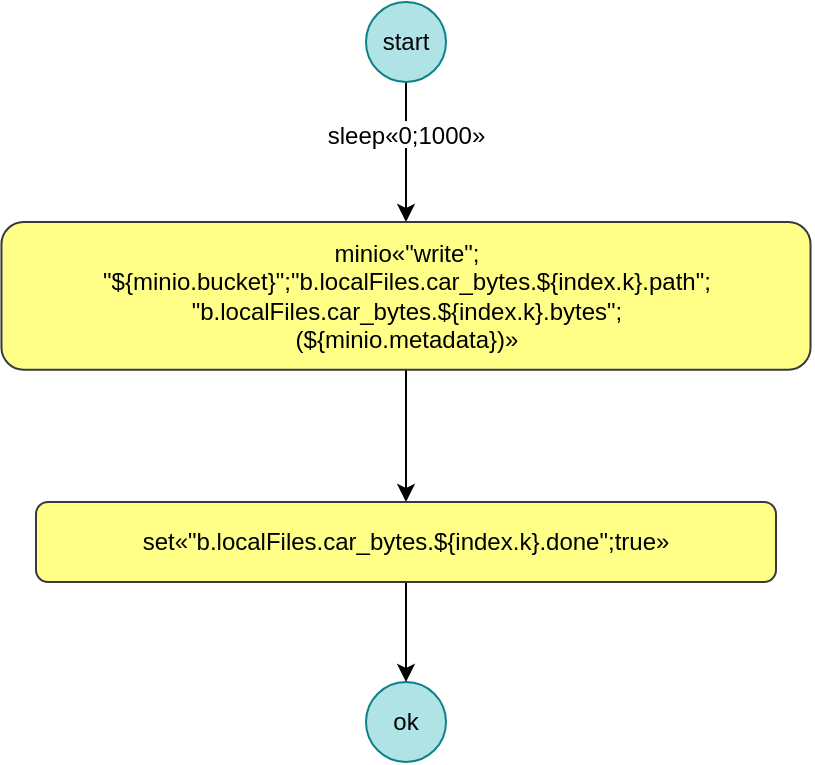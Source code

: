 <mxfile>
    <diagram id="y7LyX2alFGtX07KHJ8K6" name="Page-1">
        <mxGraphModel dx="789" dy="363" grid="1" gridSize="10" guides="1" tooltips="1" connect="1" arrows="1" fold="1" page="1" pageScale="1" pageWidth="850" pageHeight="1100" math="0" shadow="0">
            <root>
                <mxCell id="0"/>
                <mxCell id="1" parent="0"/>
                <mxCell id="55" style="edgeStyle=none;html=1;entryX=0.5;entryY=0;entryDx=0;entryDy=0;" parent="1" source="2" target="64" edge="1">
                    <mxGeometry relative="1" as="geometry">
                        <mxPoint x="365" y="170" as="targetPoint"/>
                    </mxGeometry>
                </mxCell>
                <mxCell id="65" value="sleep«0;1000»" style="edgeLabel;align=center;verticalAlign=middle;resizable=0;points=[];fontSize=12;" vertex="1" connectable="0" parent="55">
                    <mxGeometry x="-0.276" relative="1" as="geometry">
                        <mxPoint as="offset"/>
                    </mxGeometry>
                </mxCell>
                <mxCell id="2" value="start" style="ellipse;whiteSpace=wrap;fillColor=#b0e3e6;strokeColor=#0e8088;fontColor=#050505;" parent="1" vertex="1">
                    <mxGeometry x="345" y="40" width="40" height="40" as="geometry"/>
                </mxCell>
                <mxCell id="33" value="ok" style="ellipse;whiteSpace=wrap;fillColor=#b0e3e6;strokeColor=#0e8088;fontColor=#000000;" parent="1" vertex="1">
                    <mxGeometry x="345" y="380" width="40" height="40" as="geometry"/>
                </mxCell>
                <mxCell id="58" style="edgeStyle=none;html=1;entryX=0.5;entryY=0;entryDx=0;entryDy=0;exitX=0.5;exitY=1;exitDx=0;exitDy=0;" parent="1" source="64" target="62" edge="1">
                    <mxGeometry relative="1" as="geometry">
                        <mxPoint x="365" y="210" as="sourcePoint"/>
                    </mxGeometry>
                </mxCell>
                <mxCell id="63" style="edgeStyle=none;html=1;fontSize=12;" parent="1" source="62" target="33" edge="1">
                    <mxGeometry relative="1" as="geometry"/>
                </mxCell>
                <mxCell id="62" value="set«&quot;b.localFiles.car_bytes.${index.k}.done&quot;;true»" style="rounded=1;whiteSpace=wrap;fillColor=#ffff88;strokeColor=#36393d;fontColor=#000000;" parent="1" vertex="1">
                    <mxGeometry x="180" y="290" width="370" height="40" as="geometry"/>
                </mxCell>
                <mxCell id="64" value="minio«&quot;write&quot;;&#10;&quot;${minio.bucket}&quot;;&quot;b.localFiles.car_bytes.${index.k}.path&quot;;&#10;&quot;b.localFiles.car_bytes.${index.k}.bytes&quot;;&#10;(${minio.metadata})»" style="rounded=1;whiteSpace=wrap;fillColor=#ffff88;strokeColor=#36393d;fontColor=#000000;" parent="1" vertex="1">
                    <mxGeometry x="162.74" y="150" width="404.52" height="73.86" as="geometry"/>
                </mxCell>
            </root>
        </mxGraphModel>
    </diagram>
</mxfile>